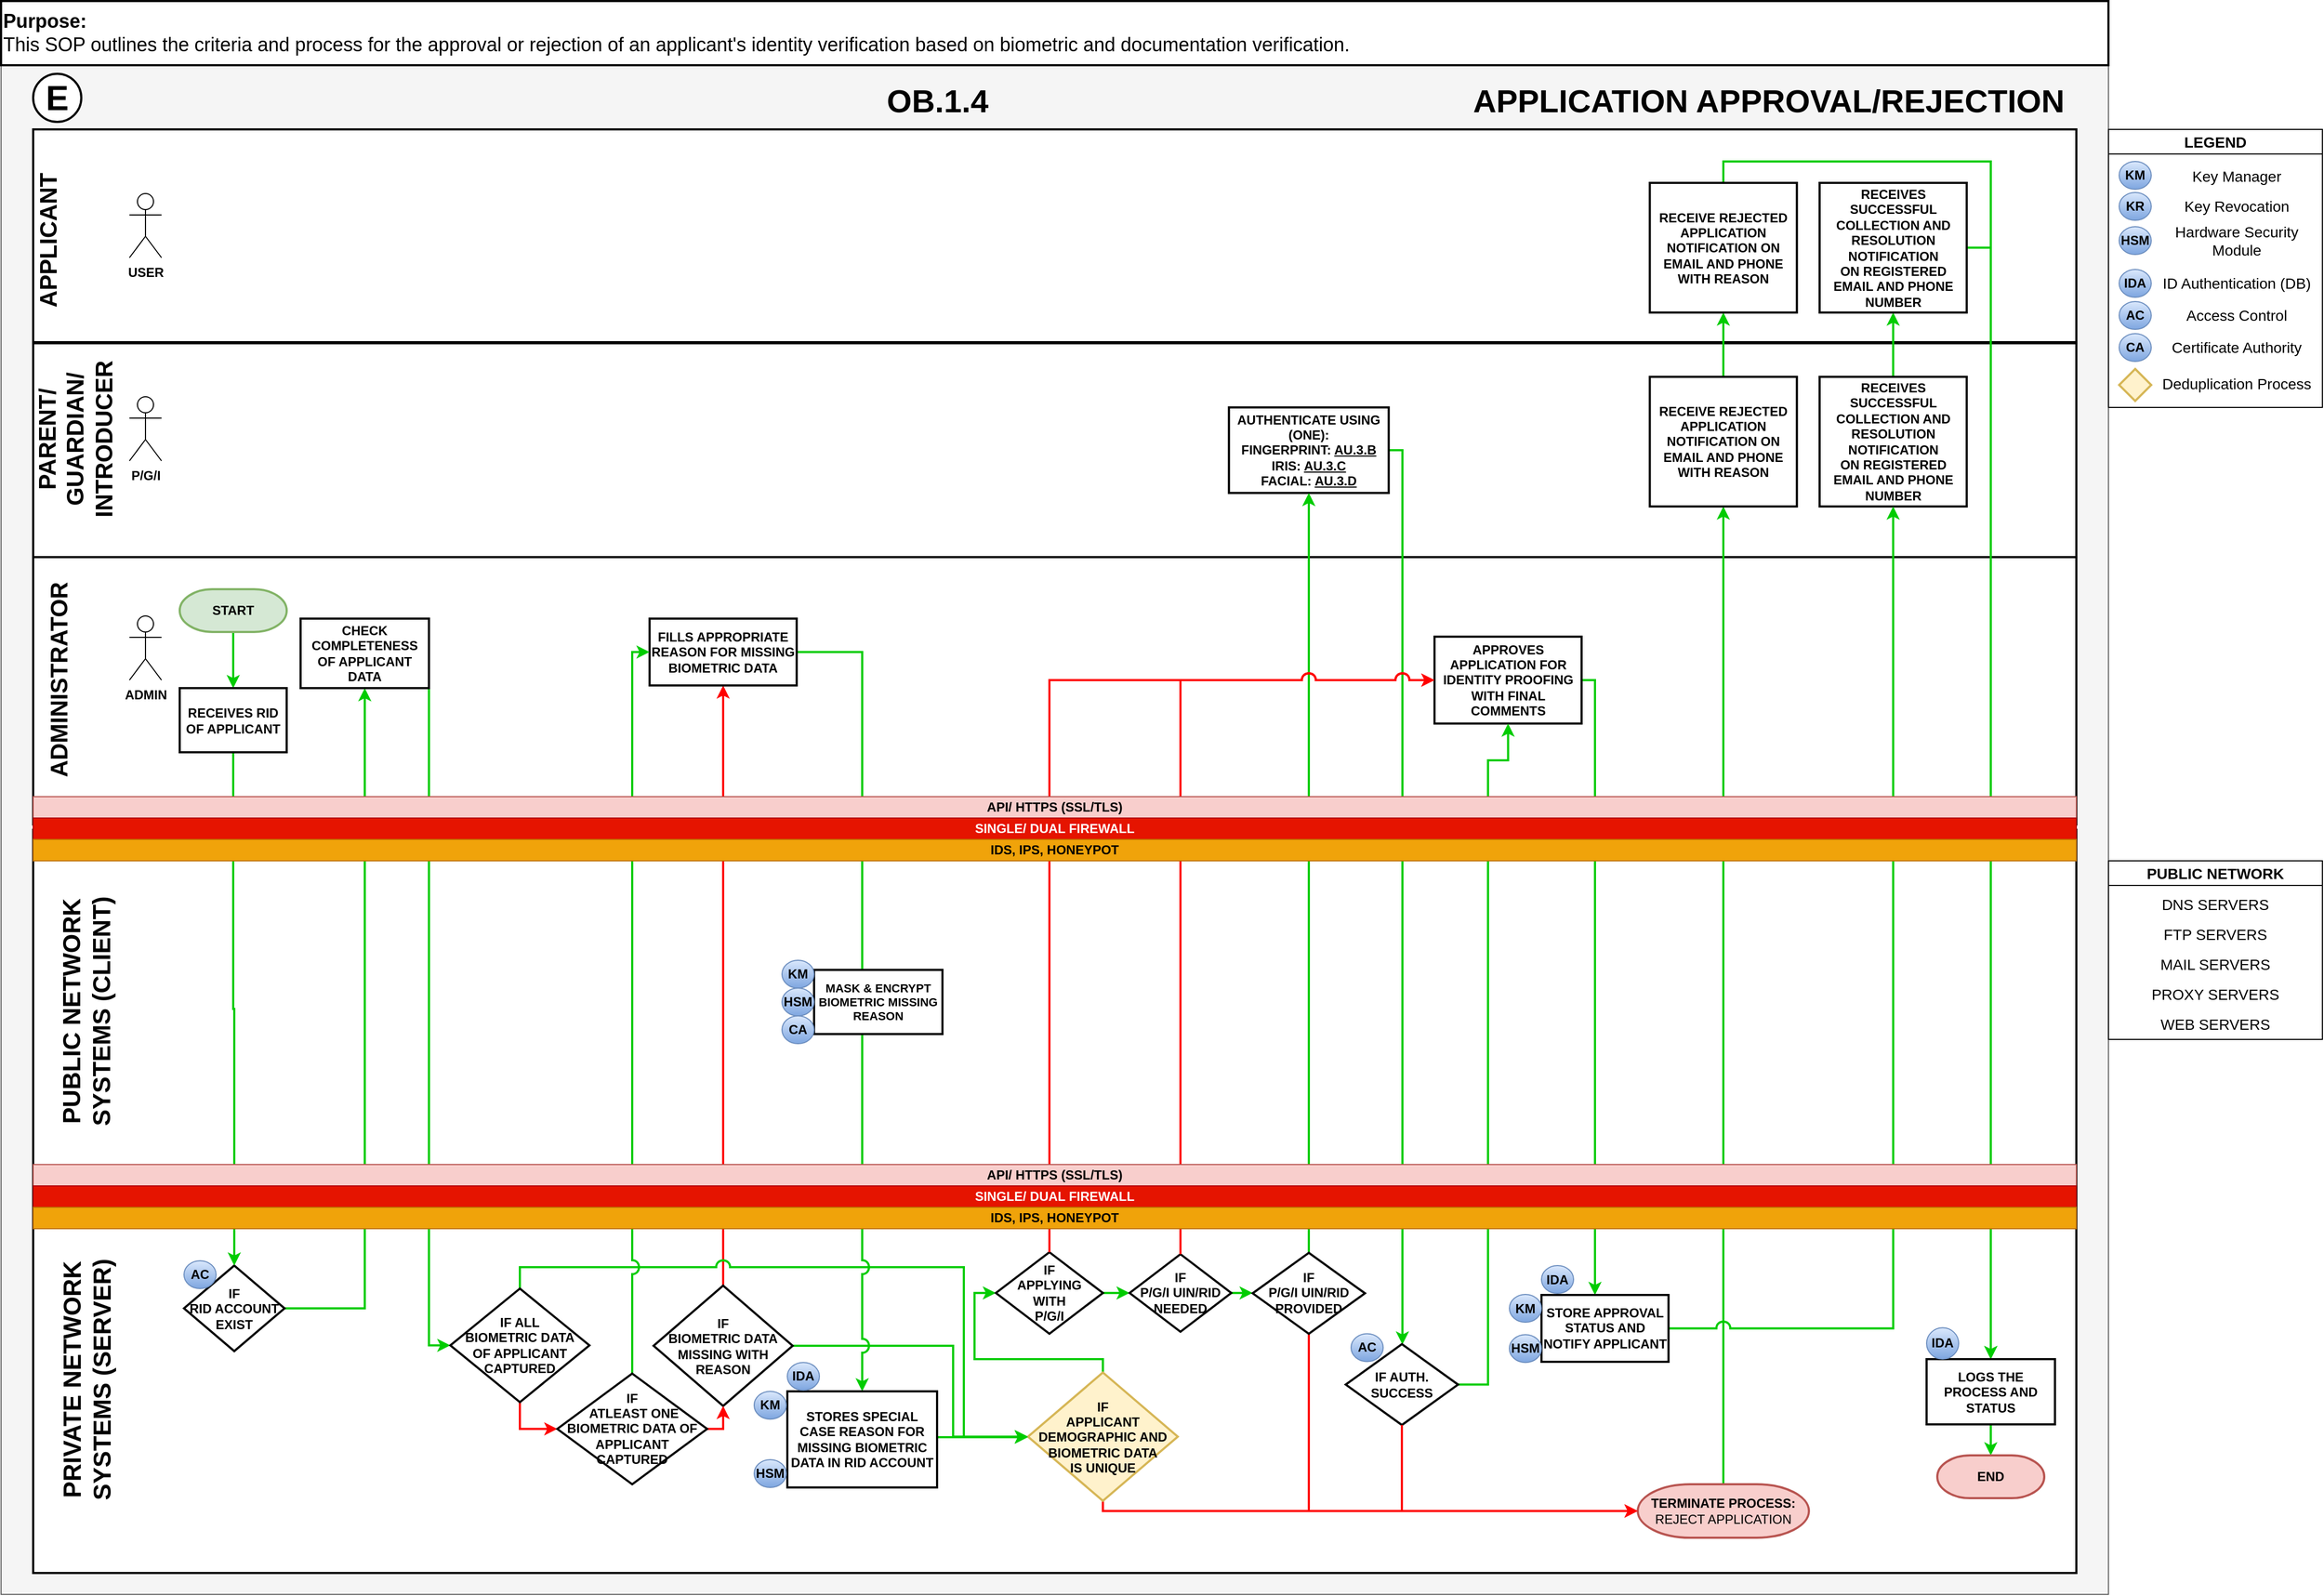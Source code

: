 <mxfile version="23.1.5" type="device">
  <diagram id="O3whct_VJJggGx5-_gyD" name="Page-1">
    <mxGraphModel dx="687" dy="1535" grid="1" gridSize="10" guides="1" tooltips="1" connect="1" arrows="1" fold="1" page="1" pageScale="1" pageWidth="1920" pageHeight="1200" math="0" shadow="0">
      <root>
        <mxCell id="0" />
        <mxCell id="1" parent="0" />
        <mxCell id="2A00-U51EPKpvdlTjqj8-1" value="" style="rounded=0;whiteSpace=wrap;html=1;fontSize=22;fillColor=#f5f5f5;fontColor=#333333;strokeColor=#666666;direction=east;" parent="1" vertex="1">
          <mxGeometry x="2060" y="150" width="1970" height="1430" as="geometry" />
        </mxCell>
        <mxCell id="2A00-U51EPKpvdlTjqj8-2" value="&lt;span style=&quot;color: rgba(0 , 0 , 0 , 0) ; font-family: monospace ; font-size: 0px&quot;&gt;%3CmxGraphModel%3E%3Croot%3E%3CmxCell%20id%3D%220%22%2F%3E%3CmxCell%20id%3D%221%22%20parent%3D%220%22%2F%3E%3CmxCell%20id%3D%222%22%20value%3D%22%22%20style%3D%22rounded%3D0%3BwhiteSpace%3Dwrap%3Bhtml%3D1%3BstrokeWidth%3D2%3BfillColor%3D%23dae8fc%3BstrokeColor%3D%236c8ebf%3B%22%20vertex%3D%221%22%20parent%3D%221%22%3E%3CmxGeometry%20x%3D%22-120%22%20y%3D%22190%22%20width%3D%221920%22%20height%3D%22240%22%20as%3D%22geometry%22%2F%3E%3C%2FmxCell%3E%3C%2Froot%3E%3C%2FmxGraphModel%3E&lt;/span&gt;" style="rounded=0;whiteSpace=wrap;html=1;strokeWidth=2;" parent="1" vertex="1">
          <mxGeometry x="2090" y="865" width="1910" height="350" as="geometry" />
        </mxCell>
        <mxCell id="2A00-U51EPKpvdlTjqj8-3" value="&lt;span style=&quot;color: rgba(0 , 0 , 0 , 0) ; font-family: monospace ; font-size: 0px&quot;&gt;%3CmxGraphModel%3E%3Croot%3E%3CmxCell%20id%3D%220%22%2F%3E%3CmxCell%20id%3D%221%22%20parent%3D%220%22%2F%3E%3CmxCell%20id%3D%222%22%20value%3D%22%22%20style%3D%22rounded%3D0%3BwhiteSpace%3Dwrap%3Bhtml%3D1%3BstrokeWidth%3D2%3BfillColor%3D%23dae8fc%3BstrokeColor%3D%236c8ebf%3B%22%20vertex%3D%221%22%20parent%3D%221%22%3E%3CmxGeometry%20x%3D%22-120%22%20y%3D%22190%22%20width%3D%221920%22%20height%3D%22240%22%20as%3D%22geometry%22%2F%3E%3C%2FmxCell%3E%3C%2Froot%3E%3C%2FmxGraphModel%3E&lt;/span&gt;" style="rounded=0;whiteSpace=wrap;html=1;strokeWidth=2;" parent="1" vertex="1">
          <mxGeometry x="2090" y="1210.24" width="1910" height="349.76" as="geometry" />
        </mxCell>
        <mxCell id="2A00-U51EPKpvdlTjqj8-4" value="&lt;span style=&quot;color: rgba(0 , 0 , 0 , 0) ; font-family: monospace ; font-size: 0px&quot;&gt;%3CmxGraphModel%3E%3Croot%3E%3CmxCell%20id%3D%220%22%2F%3E%3CmxCell%20id%3D%221%22%20parent%3D%220%22%2F%3E%3CmxCell%20id%3D%222%22%20value%3D%22%22%20style%3D%22rounded%3D0%3BwhiteSpace%3Dwrap%3Bhtml%3D1%3BstrokeWidth%3D2%3BfillColor%3D%23dae8fc%3BstrokeColor%3D%236c8ebf%3B%22%20vertex%3D%221%22%20parent%3D%221%22%3E%3CmxGeometry%20x%3D%22-120%22%20y%3D%22190%22%20width%3D%221920%22%20height%3D%22240%22%20as%3D%22geometry%22%2F%3E%3C%2FmxCell%3E%3C%2Froot%3E%3C%2FmxGraphModel%3E&lt;/span&gt;" style="rounded=0;whiteSpace=wrap;html=1;strokeWidth=2;" parent="1" vertex="1">
          <mxGeometry x="2090" y="210" width="1910" height="199" as="geometry" />
        </mxCell>
        <mxCell id="2A00-U51EPKpvdlTjqj8-5" value="&lt;span style=&quot;color: rgba(0 , 0 , 0 , 0) ; font-family: monospace ; font-size: 0px&quot;&gt;%3CmxGraphModel%3E%3Croot%3E%3CmxCell%20id%3D%220%22%2F%3E%3CmxCell%20id%3D%221%22%20parent%3D%220%22%2F%3E%3CmxCell%20id%3D%222%22%20value%3D%22%22%20style%3D%22rounded%3D0%3BwhiteSpace%3Dwrap%3Bhtml%3D1%3BstrokeWidth%3D2%3BfillColor%3D%23dae8fc%3BstrokeColor%3D%236c8ebf%3B%22%20vertex%3D%221%22%20parent%3D%221%22%3E%3CmxGeometry%20x%3D%22-120%22%20y%3D%22190%22%20width%3D%221920%22%20height%3D%22240%22%20as%3D%22geometry%22%2F%3E%3C%2FmxCell%3E%3C%2Froot%3E%3C%2FmxGraphModel%3E&lt;/span&gt;" style="rounded=0;whiteSpace=wrap;html=1;strokeWidth=2;" parent="1" vertex="1">
          <mxGeometry x="2090" y="410" width="1910" height="200" as="geometry" />
        </mxCell>
        <mxCell id="2A00-U51EPKpvdlTjqj8-6" value="&lt;span style=&quot;color: rgba(0 , 0 , 0 , 0) ; font-family: monospace ; font-size: 0px&quot;&gt;%3CmxGraphModel%3E%3Croot%3E%3CmxCell%20id%3D%220%22%2F%3E%3CmxCell%20id%3D%221%22%20parent%3D%220%22%2F%3E%3CmxCell%20id%3D%222%22%20value%3D%22%22%20style%3D%22rounded%3D0%3BwhiteSpace%3Dwrap%3Bhtml%3D1%3BstrokeWidth%3D2%3BfillColor%3D%23dae8fc%3BstrokeColor%3D%236c8ebf%3B%22%20vertex%3D%221%22%20parent%3D%221%22%3E%3CmxGeometry%20x%3D%22-120%22%20y%3D%22190%22%20width%3D%221920%22%20height%3D%22240%22%20as%3D%22geometry%22%2F%3E%3C%2FmxCell%3E%3C%2Froot%3E%3C%2FmxGraphModel%3E&lt;/span&gt;" style="rounded=0;whiteSpace=wrap;html=1;strokeWidth=2;" parent="1" vertex="1">
          <mxGeometry x="2090" y="610" width="1910" height="250" as="geometry" />
        </mxCell>
        <mxCell id="2A00-U51EPKpvdlTjqj8-11" value="APPLICANT" style="text;html=1;align=center;verticalAlign=middle;resizable=0;points=[];autosize=1;strokeColor=none;fillColor=none;fontStyle=1;strokeWidth=2;fontSize=22;horizontal=0;" parent="1" vertex="1">
          <mxGeometry x="2080" y="244" width="50" height="140" as="geometry" />
        </mxCell>
        <mxCell id="2A00-U51EPKpvdlTjqj8-12" value="PARENT/&lt;br&gt;GUARDIAN/&lt;br style=&quot;font-size: 22px;&quot;&gt;INTRODUCER" style="text;html=1;align=center;verticalAlign=middle;resizable=0;points=[];autosize=1;strokeColor=none;fillColor=none;fontStyle=1;strokeWidth=2;fontSize=22;horizontal=0;" parent="1" vertex="1">
          <mxGeometry x="2080" y="420" width="100" height="160" as="geometry" />
        </mxCell>
        <mxCell id="2A00-U51EPKpvdlTjqj8-13" value="ADMINISTRATOR" style="text;html=1;align=center;verticalAlign=middle;resizable=0;points=[];autosize=1;strokeColor=none;fillColor=none;fontStyle=1;strokeWidth=2;fontSize=22;horizontal=0;" parent="1" vertex="1">
          <mxGeometry x="2090" y="625" width="50" height="200" as="geometry" />
        </mxCell>
        <mxCell id="2A00-U51EPKpvdlTjqj8-14" value="E" style="ellipse;whiteSpace=wrap;html=1;aspect=fixed;fontSize=32;strokeWidth=2;fontStyle=1" parent="1" vertex="1">
          <mxGeometry x="2090" y="158" width="45" height="45" as="geometry" />
        </mxCell>
        <mxCell id="2A00-U51EPKpvdlTjqj8-51" value="OB.1.4" style="text;html=1;align=center;verticalAlign=middle;resizable=0;points=[];autosize=1;strokeColor=none;fillColor=none;fontStyle=1;fontSize=30;strokeWidth=2;" parent="1" vertex="1">
          <mxGeometry x="2875" y="158" width="120" height="50" as="geometry" />
        </mxCell>
        <mxCell id="2A00-U51EPKpvdlTjqj8-52" value="APPLICATION APPROVAL/REJECTION" style="text;html=1;align=center;verticalAlign=middle;resizable=0;points=[];autosize=1;strokeColor=none;fillColor=none;fontStyle=1;fontSize=30;strokeWidth=2;" parent="1" vertex="1">
          <mxGeometry x="3422" y="158" width="580" height="50" as="geometry" />
        </mxCell>
        <mxCell id="2A00-U51EPKpvdlTjqj8-53" value="PRIVATE NETWORK&lt;br style=&quot;border-color: var(--border-color);&quot;&gt;SYSTEMS (SERVER)" style="text;html=1;align=center;verticalAlign=middle;resizable=0;points=[];autosize=1;strokeColor=none;fillColor=none;fontStyle=1;fontSize=23;strokeWidth=2;horizontal=0;" parent="1" vertex="1">
          <mxGeometry x="2100" y="1259.5" width="80" height="240" as="geometry" />
        </mxCell>
        <mxCell id="2A00-U51EPKpvdlTjqj8-54" value="PUBLIC NETWORK&lt;br style=&quot;border-color: var(--border-color);&quot;&gt;SYSTEMS (CLIENT)" style="text;html=1;align=center;verticalAlign=middle;resizable=0;points=[];autosize=1;strokeColor=none;fillColor=none;fontStyle=1;fontSize=23;strokeWidth=2;horizontal=0;" parent="1" vertex="1">
          <mxGeometry x="2100" y="920" width="80" height="230" as="geometry" />
        </mxCell>
        <mxCell id="2A00-U51EPKpvdlTjqj8-55" value="&lt;font style=&quot;font-size: 14px;&quot;&gt;PUBLIC NETWORK&lt;/font&gt;" style="swimlane;whiteSpace=wrap;html=1;" parent="1" vertex="1">
          <mxGeometry x="4030" y="894" width="200" height="167" as="geometry" />
        </mxCell>
        <mxCell id="2A00-U51EPKpvdlTjqj8-56" value="DNS SERVERS" style="text;html=1;strokeColor=none;fillColor=none;align=center;verticalAlign=middle;whiteSpace=wrap;rounded=0;fontSize=14;" parent="2A00-U51EPKpvdlTjqj8-55" vertex="1">
          <mxGeometry y="27" width="200" height="28" as="geometry" />
        </mxCell>
        <mxCell id="2A00-U51EPKpvdlTjqj8-57" value="FTP SERVERS" style="text;html=1;strokeColor=none;fillColor=none;align=center;verticalAlign=middle;whiteSpace=wrap;rounded=0;fontSize=14;" parent="2A00-U51EPKpvdlTjqj8-55" vertex="1">
          <mxGeometry y="55" width="200" height="28" as="geometry" />
        </mxCell>
        <mxCell id="2A00-U51EPKpvdlTjqj8-58" value="MAIL SERVERS" style="text;html=1;strokeColor=none;fillColor=none;align=center;verticalAlign=middle;whiteSpace=wrap;rounded=0;fontSize=14;" parent="2A00-U51EPKpvdlTjqj8-55" vertex="1">
          <mxGeometry y="83" width="200" height="28" as="geometry" />
        </mxCell>
        <mxCell id="2A00-U51EPKpvdlTjqj8-59" value="PROXY SERVERS" style="text;html=1;strokeColor=none;fillColor=none;align=center;verticalAlign=middle;whiteSpace=wrap;rounded=0;fontSize=14;" parent="2A00-U51EPKpvdlTjqj8-55" vertex="1">
          <mxGeometry y="111" width="200" height="28" as="geometry" />
        </mxCell>
        <mxCell id="2A00-U51EPKpvdlTjqj8-60" value="WEB SERVERS" style="text;html=1;strokeColor=none;fillColor=none;align=center;verticalAlign=middle;whiteSpace=wrap;rounded=0;fontSize=14;" parent="2A00-U51EPKpvdlTjqj8-55" vertex="1">
          <mxGeometry y="139" width="200" height="28" as="geometry" />
        </mxCell>
        <mxCell id="2A00-U51EPKpvdlTjqj8-63" value="USER" style="shape=umlActor;verticalLabelPosition=bottom;verticalAlign=top;html=1;outlineConnect=0;fontStyle=1" parent="1" vertex="1">
          <mxGeometry x="2180" y="270" width="30" height="60" as="geometry" />
        </mxCell>
        <mxCell id="2A00-U51EPKpvdlTjqj8-64" value="P/G/I" style="shape=umlActor;verticalLabelPosition=bottom;verticalAlign=top;html=1;outlineConnect=0;fontStyle=1" parent="1" vertex="1">
          <mxGeometry x="2180" y="460" width="30" height="60" as="geometry" />
        </mxCell>
        <mxCell id="2A00-U51EPKpvdlTjqj8-65" value="ADMIN" style="shape=umlActor;verticalLabelPosition=bottom;verticalAlign=top;html=1;outlineConnect=0;fontStyle=1" parent="1" vertex="1">
          <mxGeometry x="2180" y="665" width="30" height="60" as="geometry" />
        </mxCell>
        <mxCell id="2A00-U51EPKpvdlTjqj8-119" value="&lt;font style=&quot;font-size: 14px;&quot;&gt;LEGEND&lt;/font&gt;" style="swimlane;whiteSpace=wrap;html=1;" parent="1" vertex="1">
          <mxGeometry x="4030" y="210" width="200" height="260" as="geometry" />
        </mxCell>
        <mxCell id="2A00-U51EPKpvdlTjqj8-120" value="KM" style="ellipse;whiteSpace=wrap;html=1;fillColor=#dae8fc;strokeColor=#6c8ebf;gradientColor=#7ea6e0;fontStyle=1" parent="2A00-U51EPKpvdlTjqj8-119" vertex="1">
          <mxGeometry x="10" y="30" width="30" height="26" as="geometry" />
        </mxCell>
        <mxCell id="2A00-U51EPKpvdlTjqj8-121" value="IDA" style="ellipse;whiteSpace=wrap;html=1;fillColor=#dae8fc;strokeColor=#6c8ebf;gradientColor=#7ea6e0;fontStyle=1" parent="2A00-U51EPKpvdlTjqj8-119" vertex="1">
          <mxGeometry x="10" y="131" width="30" height="26" as="geometry" />
        </mxCell>
        <mxCell id="2A00-U51EPKpvdlTjqj8-122" value="HSM" style="ellipse;whiteSpace=wrap;html=1;fillColor=#dae8fc;strokeColor=#6c8ebf;gradientColor=#7ea6e0;fontStyle=1" parent="2A00-U51EPKpvdlTjqj8-119" vertex="1">
          <mxGeometry x="10" y="91" width="30" height="26" as="geometry" />
        </mxCell>
        <mxCell id="2A00-U51EPKpvdlTjqj8-123" value="KR" style="ellipse;whiteSpace=wrap;html=1;fillColor=#dae8fc;strokeColor=#6c8ebf;gradientColor=#7ea6e0;fontStyle=1" parent="2A00-U51EPKpvdlTjqj8-119" vertex="1">
          <mxGeometry x="10" y="59" width="30" height="26" as="geometry" />
        </mxCell>
        <mxCell id="2A00-U51EPKpvdlTjqj8-124" value="Key Manager" style="text;html=1;strokeColor=none;fillColor=none;align=center;verticalAlign=middle;whiteSpace=wrap;rounded=0;fontSize=14;" parent="2A00-U51EPKpvdlTjqj8-119" vertex="1">
          <mxGeometry x="40" y="30" width="160" height="28" as="geometry" />
        </mxCell>
        <mxCell id="2A00-U51EPKpvdlTjqj8-125" value="Key Revocation" style="text;html=1;strokeColor=none;fillColor=none;align=center;verticalAlign=middle;whiteSpace=wrap;rounded=0;fontSize=14;" parent="2A00-U51EPKpvdlTjqj8-119" vertex="1">
          <mxGeometry x="40" y="58" width="160" height="28" as="geometry" />
        </mxCell>
        <mxCell id="2A00-U51EPKpvdlTjqj8-126" value="Hardware Security Module" style="text;html=1;strokeColor=none;fillColor=none;align=center;verticalAlign=middle;whiteSpace=wrap;rounded=0;fontSize=14;" parent="2A00-U51EPKpvdlTjqj8-119" vertex="1">
          <mxGeometry x="40" y="90" width="160" height="28" as="geometry" />
        </mxCell>
        <mxCell id="2A00-U51EPKpvdlTjqj8-127" value="ID Authentication (DB)" style="text;html=1;strokeColor=none;fillColor=none;align=center;verticalAlign=middle;whiteSpace=wrap;rounded=0;fontSize=14;" parent="2A00-U51EPKpvdlTjqj8-119" vertex="1">
          <mxGeometry x="40" y="130" width="160" height="28" as="geometry" />
        </mxCell>
        <mxCell id="2A00-U51EPKpvdlTjqj8-128" value="AC" style="ellipse;whiteSpace=wrap;html=1;fillColor=#dae8fc;strokeColor=#6c8ebf;gradientColor=#7ea6e0;fontStyle=1" parent="2A00-U51EPKpvdlTjqj8-119" vertex="1">
          <mxGeometry x="10" y="161" width="30" height="26" as="geometry" />
        </mxCell>
        <mxCell id="2A00-U51EPKpvdlTjqj8-129" value="Access Control" style="text;html=1;strokeColor=none;fillColor=none;align=center;verticalAlign=middle;whiteSpace=wrap;rounded=0;fontSize=14;" parent="2A00-U51EPKpvdlTjqj8-119" vertex="1">
          <mxGeometry x="40" y="160" width="160" height="28" as="geometry" />
        </mxCell>
        <mxCell id="2A00-U51EPKpvdlTjqj8-130" value="Certificate Authority" style="text;html=1;strokeColor=none;fillColor=none;align=center;verticalAlign=middle;whiteSpace=wrap;rounded=0;fontSize=14;" parent="2A00-U51EPKpvdlTjqj8-119" vertex="1">
          <mxGeometry x="40" y="190" width="160" height="28" as="geometry" />
        </mxCell>
        <mxCell id="2A00-U51EPKpvdlTjqj8-131" value="CA" style="ellipse;whiteSpace=wrap;html=1;fillColor=#dae8fc;strokeColor=#6c8ebf;gradientColor=#7ea6e0;fontStyle=1" parent="2A00-U51EPKpvdlTjqj8-119" vertex="1">
          <mxGeometry x="10" y="191" width="30" height="26" as="geometry" />
        </mxCell>
        <mxCell id="2A00-U51EPKpvdlTjqj8-132" value="" style="rhombus;whiteSpace=wrap;html=1;fillColor=#fff2cc;strokeColor=#d6b656;rounded=0;fontStyle=1;strokeWidth=2;" parent="2A00-U51EPKpvdlTjqj8-119" vertex="1">
          <mxGeometry x="10" y="224" width="30" height="30" as="geometry" />
        </mxCell>
        <mxCell id="2A00-U51EPKpvdlTjqj8-133" value="Deduplication Process" style="text;html=1;strokeColor=none;fillColor=none;align=center;verticalAlign=middle;whiteSpace=wrap;rounded=0;fontSize=14;" parent="2A00-U51EPKpvdlTjqj8-119" vertex="1">
          <mxGeometry x="40" y="224" width="160" height="28" as="geometry" />
        </mxCell>
        <mxCell id="2A00-U51EPKpvdlTjqj8-256" style="edgeStyle=orthogonalEdgeStyle;rounded=0;orthogonalLoop=1;jettySize=auto;html=1;exitX=0.5;exitY=1;exitDx=0;exitDy=0;exitPerimeter=0;entryX=0.5;entryY=0;entryDx=0;entryDy=0;strokeColor=#00CC00;fontStyle=1;strokeWidth=2;" parent="1" source="2A00-U51EPKpvdlTjqj8-255" target="5T0MHAKWSlorxYL1akFM-2" edge="1">
          <mxGeometry relative="1" as="geometry">
            <mxPoint x="2280" y="370" as="targetPoint" />
          </mxGeometry>
        </mxCell>
        <mxCell id="2A00-U51EPKpvdlTjqj8-255" value="&lt;b&gt;START&lt;/b&gt;" style="strokeWidth=2;html=1;shape=mxgraph.flowchart.terminator;whiteSpace=wrap;fillColor=#d5e8d4;strokeColor=#82b366;" parent="1" vertex="1">
          <mxGeometry x="2227" y="640" width="100" height="40" as="geometry" />
        </mxCell>
        <mxCell id="5T0MHAKWSlorxYL1akFM-5" style="edgeStyle=orthogonalEdgeStyle;rounded=0;orthogonalLoop=1;jettySize=auto;html=1;exitX=1;exitY=0.5;exitDx=0;exitDy=0;entryX=0.5;entryY=1;entryDx=0;entryDy=0;strokeColor=#00CC00;fontStyle=1;strokeWidth=2;" parent="1" source="8eKBUWW6FmaFlCSRCfbh-4" target="5T0MHAKWSlorxYL1akFM-3" edge="1">
          <mxGeometry relative="1" as="geometry" />
        </mxCell>
        <mxCell id="8eKBUWW6FmaFlCSRCfbh-4" value="IF&lt;br&gt;RID ACCOUNT&lt;br&gt;EXIST" style="rounded=0;whiteSpace=wrap;html=1;fontStyle=1;strokeWidth=2;shape=rhombus;perimeter=rhombusPerimeter;" parent="1" vertex="1">
          <mxGeometry x="2231" y="1272.5" width="94" height="80" as="geometry" />
        </mxCell>
        <mxCell id="2A00-U51EPKpvdlTjqj8-257" style="edgeStyle=orthogonalEdgeStyle;rounded=0;orthogonalLoop=1;jettySize=auto;html=1;exitX=0.5;exitY=0;exitDx=0;exitDy=0;entryX=0.5;entryY=1;entryDx=0;entryDy=0;strokeColor=#FF0000;fontStyle=1;strokeWidth=2;" parent="1" source="_-J-_Ixpa1AOM5gLo02t-10" target="5T0MHAKWSlorxYL1akFM-8" edge="1">
          <mxGeometry relative="1" as="geometry" />
        </mxCell>
        <mxCell id="2A00-U51EPKpvdlTjqj8-273" style="edgeStyle=orthogonalEdgeStyle;rounded=0;orthogonalLoop=1;jettySize=auto;html=1;exitX=1;exitY=0.5;exitDx=0;exitDy=0;entryX=0;entryY=0.5;entryDx=0;entryDy=0;strokeColor=#00CC00;fontStyle=1;strokeWidth=2;" parent="1" source="_-J-_Ixpa1AOM5gLo02t-10" target="_-J-_Ixpa1AOM5gLo02t-20" edge="1">
          <mxGeometry relative="1" as="geometry">
            <Array as="points">
              <mxPoint x="2950" y="1348" />
              <mxPoint x="2950" y="1433" />
            </Array>
          </mxGeometry>
        </mxCell>
        <mxCell id="_-J-_Ixpa1AOM5gLo02t-10" value="IF&lt;br&gt;BIOMETRIC DATA&lt;br&gt;MISSING WITH &lt;br&gt;REASON" style="rounded=0;whiteSpace=wrap;html=1;fontStyle=1;strokeWidth=2;shape=rhombus;perimeter=rhombusPerimeter;" parent="1" vertex="1">
          <mxGeometry x="2670" y="1291.25" width="130" height="112.5" as="geometry" />
        </mxCell>
        <mxCell id="5T0MHAKWSlorxYL1akFM-19" style="edgeStyle=orthogonalEdgeStyle;rounded=0;orthogonalLoop=1;jettySize=auto;html=1;exitX=0.5;exitY=1;exitDx=0;exitDy=0;strokeColor=#FF0000;fontStyle=1;strokeWidth=2;entryX=0;entryY=0.5;entryDx=0;entryDy=0;entryPerimeter=0;" parent="1" source="_-J-_Ixpa1AOM5gLo02t-20" target="_-J-_Ixpa1AOM5gLo02t-32" edge="1">
          <mxGeometry relative="1" as="geometry">
            <mxPoint x="3421" y="1340" as="targetPoint" />
            <Array as="points">
              <mxPoint x="3090" y="1502" />
            </Array>
          </mxGeometry>
        </mxCell>
        <mxCell id="5T0MHAKWSlorxYL1akFM-28" style="edgeStyle=orthogonalEdgeStyle;rounded=0;orthogonalLoop=1;jettySize=auto;html=1;exitX=0.5;exitY=0;exitDx=0;exitDy=0;entryX=0;entryY=0.5;entryDx=0;entryDy=0;strokeColor=#00CC00;fontStyle=1;strokeWidth=2;" parent="1" source="_-J-_Ixpa1AOM5gLo02t-20" target="5T0MHAKWSlorxYL1akFM-27" edge="1">
          <mxGeometry relative="1" as="geometry">
            <Array as="points">
              <mxPoint x="3090" y="1360" />
              <mxPoint x="2970" y="1360" />
              <mxPoint x="2970" y="1298" />
            </Array>
          </mxGeometry>
        </mxCell>
        <mxCell id="_-J-_Ixpa1AOM5gLo02t-20" value="IF&lt;br&gt;APPLICANT DEMOGRAPHIC AND BIOMETRIC DATA&lt;br&gt;IS UNIQUE" style="rounded=0;whiteSpace=wrap;html=1;fontStyle=1;strokeWidth=2;shape=rhombus;perimeter=rhombusPerimeter;fillColor=#fff2cc;strokeColor=#d6b656;" parent="1" vertex="1">
          <mxGeometry x="3020" y="1372.5" width="140" height="120" as="geometry" />
        </mxCell>
        <mxCell id="2A00-U51EPKpvdlTjqj8-295" style="edgeStyle=orthogonalEdgeStyle;rounded=0;orthogonalLoop=1;jettySize=auto;html=1;exitX=0.5;exitY=0;exitDx=0;exitDy=0;exitPerimeter=0;entryX=0.5;entryY=1;entryDx=0;entryDy=0;strokeColor=#00CC00;fontStyle=1;strokeWidth=2;" parent="1" source="_-J-_Ixpa1AOM5gLo02t-32" target="2A00-U51EPKpvdlTjqj8-293" edge="1">
          <mxGeometry relative="1" as="geometry" />
        </mxCell>
        <mxCell id="_-J-_Ixpa1AOM5gLo02t-32" value="&lt;span style=&quot;border-color: var(--border-color);&quot;&gt;&lt;b&gt;TERMINATE PROCESS:&lt;/b&gt;&lt;br&gt;REJECT APPLICATION&lt;br&gt;&lt;/span&gt;" style="strokeWidth=2;html=1;shape=mxgraph.flowchart.terminator;whiteSpace=wrap;fillColor=#f8cecc;strokeColor=#b85450;" parent="1" vertex="1">
          <mxGeometry x="3590" y="1477" width="160" height="50" as="geometry" />
        </mxCell>
        <mxCell id="5T0MHAKWSlorxYL1akFM-4" style="edgeStyle=orthogonalEdgeStyle;rounded=0;orthogonalLoop=1;jettySize=auto;html=1;exitX=0.5;exitY=1;exitDx=0;exitDy=0;entryX=0.5;entryY=0;entryDx=0;entryDy=0;strokeColor=#00CC00;fontStyle=1;strokeWidth=2;" parent="1" source="5T0MHAKWSlorxYL1akFM-2" target="8eKBUWW6FmaFlCSRCfbh-4" edge="1">
          <mxGeometry relative="1" as="geometry" />
        </mxCell>
        <mxCell id="5T0MHAKWSlorxYL1akFM-2" value="RECEIVES RID OF APPLICANT" style="rounded=0;whiteSpace=wrap;html=1;strokeWidth=2;fontStyle=1" parent="1" vertex="1">
          <mxGeometry x="2227" y="732.5" width="100" height="60" as="geometry" />
        </mxCell>
        <mxCell id="5T0MHAKWSlorxYL1akFM-7" value="&lt;br&gt;&lt;span style=&quot;font-size: 14px;&quot;&gt;&lt;br&gt;&lt;/span&gt;" style="edgeStyle=orthogonalEdgeStyle;rounded=0;orthogonalLoop=1;jettySize=auto;html=1;exitX=1;exitY=0.5;exitDx=0;exitDy=0;entryX=0;entryY=0.5;entryDx=0;entryDy=0;strokeColor=#00CC00;fontStyle=1;strokeWidth=2;" parent="1" source="5T0MHAKWSlorxYL1akFM-3" target="5T0MHAKWSlorxYL1akFM-6" edge="1">
          <mxGeometry x="0.072" y="30" relative="1" as="geometry">
            <Array as="points">
              <mxPoint x="2460" y="1348" />
            </Array>
            <mxPoint as="offset" />
          </mxGeometry>
        </mxCell>
        <mxCell id="5T0MHAKWSlorxYL1akFM-3" value="CHECK COMPLETENESS OF APPLICANT DATA" style="rounded=0;whiteSpace=wrap;html=1;strokeWidth=2;fontStyle=1" parent="1" vertex="1">
          <mxGeometry x="2340" y="667.5" width="120" height="65" as="geometry" />
        </mxCell>
        <mxCell id="2A00-U51EPKpvdlTjqj8-262" style="edgeStyle=orthogonalEdgeStyle;rounded=0;orthogonalLoop=1;jettySize=auto;html=1;exitX=0.5;exitY=1;exitDx=0;exitDy=0;entryX=0;entryY=0.5;entryDx=0;entryDy=0;strokeColor=#FF0000;fontStyle=1;strokeWidth=2;" parent="1" source="5T0MHAKWSlorxYL1akFM-6" target="2A00-U51EPKpvdlTjqj8-260" edge="1">
          <mxGeometry relative="1" as="geometry" />
        </mxCell>
        <mxCell id="2A00-U51EPKpvdlTjqj8-272" style="edgeStyle=orthogonalEdgeStyle;rounded=0;orthogonalLoop=1;jettySize=auto;html=1;exitX=0.5;exitY=0;exitDx=0;exitDy=0;entryX=0;entryY=0.5;entryDx=0;entryDy=0;strokeColor=#00CC00;fontStyle=1;strokeWidth=2;jumpStyle=arc;jumpSize=11;" parent="1" source="5T0MHAKWSlorxYL1akFM-6" target="_-J-_Ixpa1AOM5gLo02t-20" edge="1">
          <mxGeometry relative="1" as="geometry">
            <Array as="points">
              <mxPoint x="2545" y="1274" />
              <mxPoint x="2960" y="1274" />
              <mxPoint x="2960" y="1433" />
              <mxPoint x="3020" y="1433" />
            </Array>
          </mxGeometry>
        </mxCell>
        <mxCell id="5T0MHAKWSlorxYL1akFM-6" value="IF ALL &lt;br&gt;BIOMETRIC DATA &lt;br&gt;OF APPLICANT &lt;br&gt;CAPTURED" style="rounded=0;whiteSpace=wrap;html=1;fontStyle=1;strokeWidth=2;shape=rhombus;perimeter=rhombusPerimeter;" parent="1" vertex="1">
          <mxGeometry x="2480" y="1294" width="130" height="106.25" as="geometry" />
        </mxCell>
        <mxCell id="5T0MHAKWSlorxYL1akFM-13" style="edgeStyle=orthogonalEdgeStyle;rounded=0;orthogonalLoop=1;jettySize=auto;html=1;exitX=1;exitY=0.5;exitDx=0;exitDy=0;entryX=0.5;entryY=0;entryDx=0;entryDy=0;entryPerimeter=0;strokeColor=#00CC00;fontStyle=1;strokeWidth=2;jumpStyle=arc;jumpSize=11;" parent="1" source="5T0MHAKWSlorxYL1akFM-8" target="5T0MHAKWSlorxYL1akFM-12" edge="1">
          <mxGeometry relative="1" as="geometry" />
        </mxCell>
        <mxCell id="5T0MHAKWSlorxYL1akFM-8" value="FILLS APPROPRIATE REASON FOR MISSING BIOMETRIC DATA" style="rounded=0;whiteSpace=wrap;html=1;strokeWidth=2;fontStyle=1" parent="1" vertex="1">
          <mxGeometry x="2666.25" y="667.5" width="137.5" height="62.5" as="geometry" />
        </mxCell>
        <mxCell id="5T0MHAKWSlorxYL1akFM-14" style="edgeStyle=orthogonalEdgeStyle;rounded=0;orthogonalLoop=1;jettySize=auto;html=1;exitX=1;exitY=0;exitDx=0;exitDy=37.5;exitPerimeter=0;entryX=0;entryY=0.5;entryDx=0;entryDy=0;strokeColor=#00CC00;fontStyle=1;strokeWidth=2;" parent="1" source="5T0MHAKWSlorxYL1akFM-12" target="_-J-_Ixpa1AOM5gLo02t-20" edge="1">
          <mxGeometry relative="1" as="geometry">
            <Array as="points">
              <mxPoint x="2935" y="1433" />
              <mxPoint x="2977" y="1433" />
            </Array>
          </mxGeometry>
        </mxCell>
        <mxCell id="5T0MHAKWSlorxYL1akFM-12" value="STORES SPECIAL CASE REASON FOR MISSING BIOMETRIC DATA IN RID ACCOUNT" style="shape=label;whiteSpace=wrap;html=1;boundedLbl=1;backgroundOutline=1;size=15;rounded=0;fontStyle=1;strokeWidth=2;" parent="1" vertex="1">
          <mxGeometry x="2795" y="1390.12" width="140" height="89.88" as="geometry" />
        </mxCell>
        <mxCell id="5T0MHAKWSlorxYL1akFM-31" style="edgeStyle=orthogonalEdgeStyle;rounded=0;orthogonalLoop=1;jettySize=auto;html=1;exitX=1;exitY=0.5;exitDx=0;exitDy=0;entryX=0;entryY=0.5;entryDx=0;entryDy=0;strokeColor=#00CC00;fontStyle=1;strokeWidth=2;" parent="1" source="5T0MHAKWSlorxYL1akFM-27" target="5T0MHAKWSlorxYL1akFM-29" edge="1">
          <mxGeometry relative="1" as="geometry" />
        </mxCell>
        <mxCell id="5T0MHAKWSlorxYL1akFM-27" value="IF&lt;br&gt;APPLYING &lt;br&gt;WITH &lt;br&gt;P/G/I" style="rounded=0;whiteSpace=wrap;html=1;fontStyle=1;strokeWidth=2;shape=rhombus;perimeter=rhombusPerimeter;" parent="1" vertex="1">
          <mxGeometry x="2990" y="1260" width="100" height="76.25" as="geometry" />
        </mxCell>
        <mxCell id="5T0MHAKWSlorxYL1akFM-33" style="edgeStyle=orthogonalEdgeStyle;rounded=0;orthogonalLoop=1;jettySize=auto;html=1;exitX=1;exitY=0.5;exitDx=0;exitDy=0;entryX=0;entryY=0.5;entryDx=0;entryDy=0;strokeColor=#00CC00;fontStyle=1;strokeWidth=2;" parent="1" source="5T0MHAKWSlorxYL1akFM-29" target="5T0MHAKWSlorxYL1akFM-32" edge="1">
          <mxGeometry relative="1" as="geometry" />
        </mxCell>
        <mxCell id="5T0MHAKWSlorxYL1akFM-29" value="IF&lt;br&gt;P/G/I UIN/RID &lt;br&gt;NEEDED" style="rounded=0;whiteSpace=wrap;html=1;fontStyle=1;strokeWidth=2;shape=rhombus;perimeter=rhombusPerimeter;" parent="1" vertex="1">
          <mxGeometry x="3115" y="1261.87" width="95" height="72.5" as="geometry" />
        </mxCell>
        <mxCell id="2A00-U51EPKpvdlTjqj8-280" style="edgeStyle=orthogonalEdgeStyle;rounded=0;orthogonalLoop=1;jettySize=auto;html=1;exitX=1;exitY=0.5;exitDx=0;exitDy=0;strokeColor=#00CC00;fontStyle=1;strokeWidth=2;jumpStyle=arc;jumpSize=11;" parent="1" source="5T0MHAKWSlorxYL1akFM-30" target="2A00-U51EPKpvdlTjqj8-278" edge="1">
          <mxGeometry relative="1" as="geometry">
            <Array as="points">
              <mxPoint x="3370" y="510" />
            </Array>
          </mxGeometry>
        </mxCell>
        <mxCell id="5T0MHAKWSlorxYL1akFM-30" value="AUTHENTICATE USING (ONE):&lt;br&gt;FINGERPRINT: &lt;u&gt;AU.3.B&lt;/u&gt;&lt;br&gt;IRIS: &lt;u&gt;AU.3.C&lt;/u&gt;&lt;br&gt;FACIAL: &lt;u&gt;AU.3.D&lt;/u&gt;" style="rounded=0;whiteSpace=wrap;html=1;strokeWidth=2;fontStyle=1;shape=label;fixedSize=1;" parent="1" vertex="1">
          <mxGeometry x="3207.82" y="470" width="149.37" height="80" as="geometry" />
        </mxCell>
        <mxCell id="2A00-U51EPKpvdlTjqj8-277" style="edgeStyle=orthogonalEdgeStyle;rounded=0;orthogonalLoop=1;jettySize=auto;html=1;exitX=0.5;exitY=0;exitDx=0;exitDy=0;entryX=0.5;entryY=1;entryDx=0;entryDy=0;strokeColor=#00CC00;fontStyle=1;strokeWidth=2;jumpStyle=arc;jumpSize=11;" parent="1" source="5T0MHAKWSlorxYL1akFM-32" target="5T0MHAKWSlorxYL1akFM-30" edge="1">
          <mxGeometry relative="1" as="geometry" />
        </mxCell>
        <mxCell id="2A00-U51EPKpvdlTjqj8-279" style="edgeStyle=orthogonalEdgeStyle;rounded=0;orthogonalLoop=1;jettySize=auto;html=1;exitX=0.5;exitY=1;exitDx=0;exitDy=0;strokeColor=#FF0000;fontStyle=1;strokeWidth=2;" parent="1" source="5T0MHAKWSlorxYL1akFM-32" target="_-J-_Ixpa1AOM5gLo02t-32" edge="1">
          <mxGeometry relative="1" as="geometry">
            <Array as="points">
              <mxPoint x="3283" y="1502" />
            </Array>
          </mxGeometry>
        </mxCell>
        <mxCell id="5T0MHAKWSlorxYL1akFM-32" value="IF&lt;br&gt;P/G/I UIN/RID PROVIDED" style="rounded=0;whiteSpace=wrap;html=1;fontStyle=1;strokeWidth=2;shape=rhombus;perimeter=rhombusPerimeter;" parent="1" vertex="1">
          <mxGeometry x="3230" y="1260.62" width="105" height="75.63" as="geometry" />
        </mxCell>
        <mxCell id="2A00-U51EPKpvdlTjqj8-289" style="edgeStyle=orthogonalEdgeStyle;rounded=0;orthogonalLoop=1;jettySize=auto;html=1;exitX=1;exitY=0.5;exitDx=0;exitDy=0;strokeColor=#00CC00;fontStyle=1;strokeWidth=2;" parent="1" source="5T0MHAKWSlorxYL1akFM-41" target="2A00-U51EPKpvdlTjqj8-285" edge="1">
          <mxGeometry relative="1" as="geometry">
            <Array as="points">
              <mxPoint x="3550" y="725" />
            </Array>
          </mxGeometry>
        </mxCell>
        <mxCell id="5T0MHAKWSlorxYL1akFM-41" value="APPROVES APPLICATION FOR IDENTITY PROOFING WITH FINAL COMMENTS" style="rounded=0;whiteSpace=wrap;html=1;strokeWidth=2;fontStyle=1" parent="1" vertex="1">
          <mxGeometry x="3400" y="684.38" width="137.5" height="81.25" as="geometry" />
        </mxCell>
        <mxCell id="2A00-U51EPKpvdlTjqj8-292" style="edgeStyle=orthogonalEdgeStyle;rounded=0;orthogonalLoop=1;jettySize=auto;html=1;exitX=0.5;exitY=0;exitDx=0;exitDy=0;entryX=0.5;entryY=1;entryDx=0;entryDy=0;strokeColor=#00CC00;fontStyle=1;strokeWidth=2;" parent="1" source="5T0MHAKWSlorxYL1akFM-47" target="2A00-U51EPKpvdlTjqj8-288" edge="1">
          <mxGeometry relative="1" as="geometry" />
        </mxCell>
        <mxCell id="5T0MHAKWSlorxYL1akFM-47" value="RECEIVES SUCCESSFUL COLLECTION AND RESOLUTION &lt;br&gt;NOTIFICATION&lt;br&gt;ON REGISTERED EMAIL AND PHONE NUMBER" style="rounded=0;whiteSpace=wrap;html=1;strokeWidth=2;fontStyle=1" parent="1" vertex="1">
          <mxGeometry x="3760" y="441.38" width="137.5" height="121.25" as="geometry" />
        </mxCell>
        <mxCell id="2A00-U51EPKpvdlTjqj8-261" style="edgeStyle=orthogonalEdgeStyle;rounded=0;orthogonalLoop=1;jettySize=auto;html=1;exitX=1;exitY=0.5;exitDx=0;exitDy=0;entryX=0.5;entryY=1;entryDx=0;entryDy=0;strokeColor=#FF0000;fontStyle=1;strokeWidth=2;" parent="1" source="2A00-U51EPKpvdlTjqj8-260" target="_-J-_Ixpa1AOM5gLo02t-10" edge="1">
          <mxGeometry relative="1" as="geometry" />
        </mxCell>
        <mxCell id="2A00-U51EPKpvdlTjqj8-263" style="edgeStyle=orthogonalEdgeStyle;rounded=0;orthogonalLoop=1;jettySize=auto;html=1;exitX=0.5;exitY=0;exitDx=0;exitDy=0;entryX=0;entryY=0.5;entryDx=0;entryDy=0;strokeColor=#00CC00;fontStyle=1;strokeWidth=2;jumpStyle=arc;jumpSize=11;" parent="1" source="2A00-U51EPKpvdlTjqj8-260" target="5T0MHAKWSlorxYL1akFM-8" edge="1">
          <mxGeometry relative="1" as="geometry">
            <Array as="points">
              <mxPoint x="2650" y="699" />
            </Array>
          </mxGeometry>
        </mxCell>
        <mxCell id="2A00-U51EPKpvdlTjqj8-260" value="IF&lt;br&gt;&amp;nbsp;ATLEAST ONE BIOMETRIC DATA OF APPLICANT &lt;br&gt;CAPTURED" style="rounded=0;whiteSpace=wrap;html=1;fontStyle=1;strokeWidth=2;shape=rhombus;perimeter=rhombusPerimeter;" parent="1" vertex="1">
          <mxGeometry x="2580" y="1373.5" width="140" height="103.5" as="geometry" />
        </mxCell>
        <mxCell id="2A00-U51EPKpvdlTjqj8-264" value="" style="group" parent="1" vertex="1" connectable="0">
          <mxGeometry x="2790" y="987" width="150" height="78" as="geometry" />
        </mxCell>
        <mxCell id="2A00-U51EPKpvdlTjqj8-265" value="MASK &amp;amp; ENCRYPT BIOMETRIC MISSING REASON" style="rounded=0;whiteSpace=wrap;html=1;fontStyle=1;strokeWidth=2;fontSize=11;" parent="2A00-U51EPKpvdlTjqj8-264" vertex="1">
          <mxGeometry x="30" y="9" width="120" height="60" as="geometry" />
        </mxCell>
        <mxCell id="2A00-U51EPKpvdlTjqj8-266" value="CA" style="ellipse;whiteSpace=wrap;html=1;fillColor=#dae8fc;strokeColor=#6c8ebf;gradientColor=#7ea6e0;fontStyle=1" parent="2A00-U51EPKpvdlTjqj8-264" vertex="1">
          <mxGeometry y="52" width="30" height="26" as="geometry" />
        </mxCell>
        <mxCell id="2A00-U51EPKpvdlTjqj8-267" value="HSM" style="ellipse;whiteSpace=wrap;html=1;fillColor=#dae8fc;strokeColor=#6c8ebf;gradientColor=#7ea6e0;fontStyle=1" parent="2A00-U51EPKpvdlTjqj8-264" vertex="1">
          <mxGeometry y="26" width="30" height="26" as="geometry" />
        </mxCell>
        <mxCell id="2A00-U51EPKpvdlTjqj8-268" value="KM" style="ellipse;whiteSpace=wrap;html=1;fillColor=#dae8fc;strokeColor=#6c8ebf;gradientColor=#7ea6e0;fontStyle=1" parent="2A00-U51EPKpvdlTjqj8-264" vertex="1">
          <mxGeometry width="30" height="26" as="geometry" />
        </mxCell>
        <mxCell id="2A00-U51EPKpvdlTjqj8-269" value="IDA" style="ellipse;whiteSpace=wrap;html=1;fillColor=#dae8fc;strokeColor=#6c8ebf;gradientColor=#7ea6e0;fontStyle=1" parent="1" vertex="1">
          <mxGeometry x="2795" y="1363.12" width="30" height="26" as="geometry" />
        </mxCell>
        <mxCell id="2A00-U51EPKpvdlTjqj8-270" value="HSM" style="ellipse;whiteSpace=wrap;html=1;fillColor=#dae8fc;strokeColor=#6c8ebf;gradientColor=#7ea6e0;fontStyle=1" parent="1" vertex="1">
          <mxGeometry x="2764" y="1454" width="30" height="26" as="geometry" />
        </mxCell>
        <mxCell id="2A00-U51EPKpvdlTjqj8-271" value="KM" style="ellipse;whiteSpace=wrap;html=1;fillColor=#dae8fc;strokeColor=#6c8ebf;gradientColor=#7ea6e0;fontStyle=1" parent="1" vertex="1">
          <mxGeometry x="2764" y="1390.12" width="30" height="26" as="geometry" />
        </mxCell>
        <mxCell id="2A00-U51EPKpvdlTjqj8-284" style="edgeStyle=orthogonalEdgeStyle;rounded=0;orthogonalLoop=1;jettySize=auto;html=1;exitX=1;exitY=0.5;exitDx=0;exitDy=0;entryX=0.5;entryY=1;entryDx=0;entryDy=0;strokeColor=#00CC00;fontStyle=1;strokeWidth=2;" parent="1" source="2A00-U51EPKpvdlTjqj8-278" target="5T0MHAKWSlorxYL1akFM-41" edge="1">
          <mxGeometry relative="1" as="geometry">
            <Array as="points">
              <mxPoint x="3450" y="1384" />
              <mxPoint x="3450" y="800" />
              <mxPoint x="3469" y="800" />
            </Array>
          </mxGeometry>
        </mxCell>
        <mxCell id="2A00-U51EPKpvdlTjqj8-278" value="IF AUTH.&lt;br&gt;SUCCESS" style="rounded=0;whiteSpace=wrap;html=1;fontStyle=1;strokeWidth=2;shape=rhombus;perimeter=rhombusPerimeter;" parent="1" vertex="1">
          <mxGeometry x="3317" y="1345.99" width="105" height="75.63" as="geometry" />
        </mxCell>
        <mxCell id="2A00-U51EPKpvdlTjqj8-281" value="AC" style="ellipse;whiteSpace=wrap;html=1;fillColor=#dae8fc;strokeColor=#6c8ebf;gradientColor=#7ea6e0;fontStyle=1" parent="1" vertex="1">
          <mxGeometry x="3322" y="1336.25" width="30" height="26" as="geometry" />
        </mxCell>
        <mxCell id="2A00-U51EPKpvdlTjqj8-291" style="edgeStyle=orthogonalEdgeStyle;rounded=0;orthogonalLoop=1;jettySize=auto;html=1;exitX=1;exitY=0.5;exitDx=0;exitDy=0;entryX=0.5;entryY=1;entryDx=0;entryDy=0;strokeColor=#00CC00;fontStyle=1;strokeWidth=2;jumpStyle=arc;jumpSize=11;" parent="1" source="2A00-U51EPKpvdlTjqj8-285" target="5T0MHAKWSlorxYL1akFM-47" edge="1">
          <mxGeometry relative="1" as="geometry" />
        </mxCell>
        <mxCell id="2A00-U51EPKpvdlTjqj8-285" value="STORE APPROVAL STATUS AND NOTIFY APPLICANT" style="rounded=0;whiteSpace=wrap;html=1;strokeWidth=2;fontStyle=1" parent="1" vertex="1">
          <mxGeometry x="3500" y="1300" width="118.75" height="62.5" as="geometry" />
        </mxCell>
        <mxCell id="2A00-U51EPKpvdlTjqj8-286" style="edgeStyle=orthogonalEdgeStyle;rounded=0;orthogonalLoop=1;jettySize=auto;html=1;exitX=0.5;exitY=1;exitDx=0;exitDy=0;entryX=0;entryY=0.5;entryDx=0;entryDy=0;entryPerimeter=0;strokeColor=#FF0000;fontStyle=1;strokeWidth=2;" parent="1" source="2A00-U51EPKpvdlTjqj8-278" target="_-J-_Ixpa1AOM5gLo02t-32" edge="1">
          <mxGeometry relative="1" as="geometry" />
        </mxCell>
        <mxCell id="2A00-U51EPKpvdlTjqj8-301" style="edgeStyle=orthogonalEdgeStyle;rounded=0;orthogonalLoop=1;jettySize=auto;html=1;exitX=1;exitY=0.5;exitDx=0;exitDy=0;strokeColor=#00CC00;fontStyle=1;strokeWidth=2;" parent="1" source="2A00-U51EPKpvdlTjqj8-288" target="2A00-U51EPKpvdlTjqj8-298" edge="1">
          <mxGeometry relative="1" as="geometry" />
        </mxCell>
        <mxCell id="2A00-U51EPKpvdlTjqj8-288" value="RECEIVES SUCCESSFUL COLLECTION AND RESOLUTION &lt;br&gt;NOTIFICATION&lt;br&gt;ON REGISTERED EMAIL AND PHONE NUMBER" style="rounded=0;whiteSpace=wrap;html=1;strokeWidth=2;fontStyle=1" parent="1" vertex="1">
          <mxGeometry x="3760" y="260" width="137.5" height="121.25" as="geometry" />
        </mxCell>
        <mxCell id="2A00-U51EPKpvdlTjqj8-296" style="edgeStyle=orthogonalEdgeStyle;rounded=0;orthogonalLoop=1;jettySize=auto;html=1;exitX=0.5;exitY=0;exitDx=0;exitDy=0;entryX=0.5;entryY=1;entryDx=0;entryDy=0;strokeColor=#00CC00;fontStyle=1;strokeWidth=2;" parent="1" source="2A00-U51EPKpvdlTjqj8-293" target="2A00-U51EPKpvdlTjqj8-294" edge="1">
          <mxGeometry relative="1" as="geometry" />
        </mxCell>
        <mxCell id="2A00-U51EPKpvdlTjqj8-293" value="RECEIVE REJECTED APPLICATION NOTIFICATION ON EMAIL AND PHONE WITH REASON" style="rounded=0;whiteSpace=wrap;html=1;strokeWidth=2;fontStyle=1" parent="1" vertex="1">
          <mxGeometry x="3601.25" y="441.38" width="137.5" height="121.25" as="geometry" />
        </mxCell>
        <mxCell id="2A00-U51EPKpvdlTjqj8-302" style="edgeStyle=orthogonalEdgeStyle;rounded=0;orthogonalLoop=1;jettySize=auto;html=1;exitX=0.5;exitY=0;exitDx=0;exitDy=0;strokeColor=#00CC00;fontStyle=1;strokeWidth=2;" parent="1" source="2A00-U51EPKpvdlTjqj8-294" target="2A00-U51EPKpvdlTjqj8-298" edge="1">
          <mxGeometry relative="1" as="geometry" />
        </mxCell>
        <mxCell id="2A00-U51EPKpvdlTjqj8-294" value="RECEIVE REJECTED APPLICATION NOTIFICATION ON EMAIL AND PHONE WITH REASON" style="rounded=0;whiteSpace=wrap;html=1;strokeWidth=2;fontStyle=1" parent="1" vertex="1">
          <mxGeometry x="3601.25" y="260" width="137.5" height="121.25" as="geometry" />
        </mxCell>
        <mxCell id="2A00-U51EPKpvdlTjqj8-297" value="" style="edgeStyle=orthogonalEdgeStyle;rounded=0;orthogonalLoop=1;jettySize=auto;html=1;strokeColor=#00CC00;fontStyle=1;strokeWidth=2;" parent="1" source="2A00-U51EPKpvdlTjqj8-298" target="2A00-U51EPKpvdlTjqj8-299" edge="1">
          <mxGeometry relative="1" as="geometry" />
        </mxCell>
        <mxCell id="2A00-U51EPKpvdlTjqj8-298" value="LOGS THE PROCESS AND STATUS" style="rounded=0;whiteSpace=wrap;html=1;fontStyle=1;strokeWidth=2;shape=label;boundedLbl=1;backgroundOutline=1;size=15;" parent="1" vertex="1">
          <mxGeometry x="3860" y="1360" width="120" height="61" as="geometry" />
        </mxCell>
        <mxCell id="2A00-U51EPKpvdlTjqj8-299" value="&lt;b&gt;END&lt;/b&gt;" style="strokeWidth=2;html=1;shape=mxgraph.flowchart.terminator;whiteSpace=wrap;fillColor=#f8cecc;strokeColor=#b85450;" parent="1" vertex="1">
          <mxGeometry x="3870" y="1450" width="100" height="40" as="geometry" />
        </mxCell>
        <mxCell id="2A00-U51EPKpvdlTjqj8-300" value="IDA" style="ellipse;whiteSpace=wrap;html=1;fillColor=#dae8fc;strokeColor=#6c8ebf;gradientColor=#7ea6e0;fontStyle=1" parent="1" vertex="1">
          <mxGeometry x="3860" y="1330.62" width="30" height="29.38" as="geometry" />
        </mxCell>
        <mxCell id="2A00-U51EPKpvdlTjqj8-303" value="AC" style="ellipse;whiteSpace=wrap;html=1;fillColor=#dae8fc;strokeColor=#6c8ebf;gradientColor=#7ea6e0;fontStyle=1" parent="1" vertex="1">
          <mxGeometry x="2231" y="1268" width="30" height="26" as="geometry" />
        </mxCell>
        <mxCell id="7hkmRnS3vxzl-6cs4ylp-1" value="IDA" style="ellipse;whiteSpace=wrap;html=1;fillColor=#dae8fc;strokeColor=#6c8ebf;gradientColor=#7ea6e0;fontStyle=1" parent="1" vertex="1">
          <mxGeometry x="3500" y="1272.5" width="30" height="26" as="geometry" />
        </mxCell>
        <mxCell id="7hkmRnS3vxzl-6cs4ylp-2" value="HSM" style="ellipse;whiteSpace=wrap;html=1;fillColor=#dae8fc;strokeColor=#6c8ebf;gradientColor=#7ea6e0;fontStyle=1" parent="1" vertex="1">
          <mxGeometry x="3470" y="1337.12" width="30" height="26" as="geometry" />
        </mxCell>
        <mxCell id="7hkmRnS3vxzl-6cs4ylp-3" value="KM" style="ellipse;whiteSpace=wrap;html=1;fillColor=#dae8fc;strokeColor=#6c8ebf;gradientColor=#7ea6e0;fontStyle=1" parent="1" vertex="1">
          <mxGeometry x="3470" y="1299.5" width="30" height="26" as="geometry" />
        </mxCell>
        <mxCell id="2A00-U51EPKpvdlTjqj8-282" style="edgeStyle=orthogonalEdgeStyle;rounded=0;orthogonalLoop=1;jettySize=auto;html=1;exitX=0.5;exitY=0;exitDx=0;exitDy=0;entryX=0;entryY=0.5;entryDx=0;entryDy=0;strokeColor=#FF0000;fontStyle=1;strokeWidth=2;jumpStyle=arc;jumpSize=11;" parent="1" source="5T0MHAKWSlorxYL1akFM-27" target="5T0MHAKWSlorxYL1akFM-41" edge="1">
          <mxGeometry relative="1" as="geometry" />
        </mxCell>
        <mxCell id="2A00-U51EPKpvdlTjqj8-283" style="edgeStyle=orthogonalEdgeStyle;rounded=0;orthogonalLoop=1;jettySize=auto;html=1;exitX=0.5;exitY=0;exitDx=0;exitDy=0;entryX=0;entryY=0.5;entryDx=0;entryDy=0;strokeColor=#FF0000;fontStyle=1;strokeWidth=2;jumpStyle=arc;jumpSize=11;" parent="1" source="5T0MHAKWSlorxYL1akFM-29" target="5T0MHAKWSlorxYL1akFM-41" edge="1">
          <mxGeometry relative="1" as="geometry" />
        </mxCell>
        <mxCell id="2A00-U51EPKpvdlTjqj8-109" value="" style="group" parent="1" vertex="1" connectable="0">
          <mxGeometry x="2090" y="834" width="1910" height="60" as="geometry" />
        </mxCell>
        <mxCell id="2A00-U51EPKpvdlTjqj8-110" value="API/ HTTPS (SSL/TLS)" style="shape=label;whiteSpace=wrap;html=1;boundedLbl=1;backgroundOutline=1;darkOpacity=0.05;darkOpacity2=0.1;fillColor=#f8cecc;strokeColor=#b85450;rounded=0;fontStyle=1" parent="2A00-U51EPKpvdlTjqj8-109" vertex="1">
          <mxGeometry width="1910.0" height="20" as="geometry" />
        </mxCell>
        <mxCell id="2A00-U51EPKpvdlTjqj8-111" value="" style="group" parent="2A00-U51EPKpvdlTjqj8-109" vertex="1" connectable="0">
          <mxGeometry y="20" width="1910.0" height="40" as="geometry" />
        </mxCell>
        <mxCell id="2A00-U51EPKpvdlTjqj8-112" value="&lt;b&gt;SINGLE/ DUAL FIREWALL&lt;/b&gt;" style="shape=label;whiteSpace=wrap;html=1;boundedLbl=1;backgroundOutline=1;darkOpacity=0.05;darkOpacity2=0.1;fillColor=#e51400;fontColor=#ffffff;strokeColor=#B20000;rounded=0;" parent="2A00-U51EPKpvdlTjqj8-111" vertex="1">
          <mxGeometry width="1910.0" height="20" as="geometry" />
        </mxCell>
        <mxCell id="2A00-U51EPKpvdlTjqj8-113" value="&lt;b&gt;IDS, IPS, HONEYPOT&lt;/b&gt;" style="shape=label;whiteSpace=wrap;html=1;boundedLbl=1;backgroundOutline=1;darkOpacity=0.05;darkOpacity2=0.1;fillColor=#f0a30a;strokeColor=#BD7000;rounded=0;fontColor=#000000;" parent="2A00-U51EPKpvdlTjqj8-111" vertex="1">
          <mxGeometry y="20" width="1910.0" height="20" as="geometry" />
        </mxCell>
        <mxCell id="2A00-U51EPKpvdlTjqj8-114" value="" style="group" parent="1" vertex="1" connectable="0">
          <mxGeometry x="2090" y="1178" width="1910" height="60" as="geometry" />
        </mxCell>
        <mxCell id="2A00-U51EPKpvdlTjqj8-115" value="API/ HTTPS (SSL/TLS)" style="shape=label;whiteSpace=wrap;html=1;boundedLbl=1;backgroundOutline=1;darkOpacity=0.05;darkOpacity2=0.1;fillColor=#f8cecc;strokeColor=#b85450;rounded=0;fontStyle=1" parent="2A00-U51EPKpvdlTjqj8-114" vertex="1">
          <mxGeometry width="1910.0" height="20" as="geometry" />
        </mxCell>
        <mxCell id="2A00-U51EPKpvdlTjqj8-116" value="" style="group" parent="2A00-U51EPKpvdlTjqj8-114" vertex="1" connectable="0">
          <mxGeometry y="20" width="1910.0" height="40" as="geometry" />
        </mxCell>
        <mxCell id="2A00-U51EPKpvdlTjqj8-117" value="&lt;b&gt;SINGLE/ DUAL FIREWALL&lt;/b&gt;" style="shape=label;whiteSpace=wrap;html=1;boundedLbl=1;backgroundOutline=1;darkOpacity=0.05;darkOpacity2=0.1;fillColor=#e51400;fontColor=#ffffff;strokeColor=#B20000;rounded=0;" parent="2A00-U51EPKpvdlTjqj8-116" vertex="1">
          <mxGeometry width="1910.0" height="20" as="geometry" />
        </mxCell>
        <mxCell id="2A00-U51EPKpvdlTjqj8-118" value="&lt;b&gt;IDS, IPS, HONEYPOT&lt;/b&gt;" style="shape=label;whiteSpace=wrap;html=1;boundedLbl=1;backgroundOutline=1;darkOpacity=0.05;darkOpacity2=0.1;fillColor=#f0a30a;strokeColor=#BD7000;rounded=0;fontColor=#000000;" parent="2A00-U51EPKpvdlTjqj8-116" vertex="1">
          <mxGeometry y="20" width="1910.0" height="20" as="geometry" />
        </mxCell>
        <mxCell id="4kRvOTjY_woNSKGylb5H-1" value="&lt;div style=&quot;font-size: 18px;&quot;&gt;&lt;font style=&quot;font-size: 18px;&quot;&gt;&lt;b style=&quot;font-size: 18px;&quot;&gt;Purpose:&lt;/b&gt;&lt;/font&gt;&lt;/div&gt;&lt;div style=&quot;&quot;&gt;This SOP outlines the criteria and process for the approval or rejection of an applicant&#39;s identity verification based on biometric and documentation verification.&lt;br&gt;&lt;/div&gt;" style="whiteSpace=wrap;html=1;align=left;rounded=0;strokeWidth=2;verticalAlign=middle;fontFamily=Helvetica;fontSize=18;fontStyle=0;" vertex="1" parent="1">
          <mxGeometry x="2060" y="90" width="1970" height="60" as="geometry" />
        </mxCell>
      </root>
    </mxGraphModel>
  </diagram>
</mxfile>

